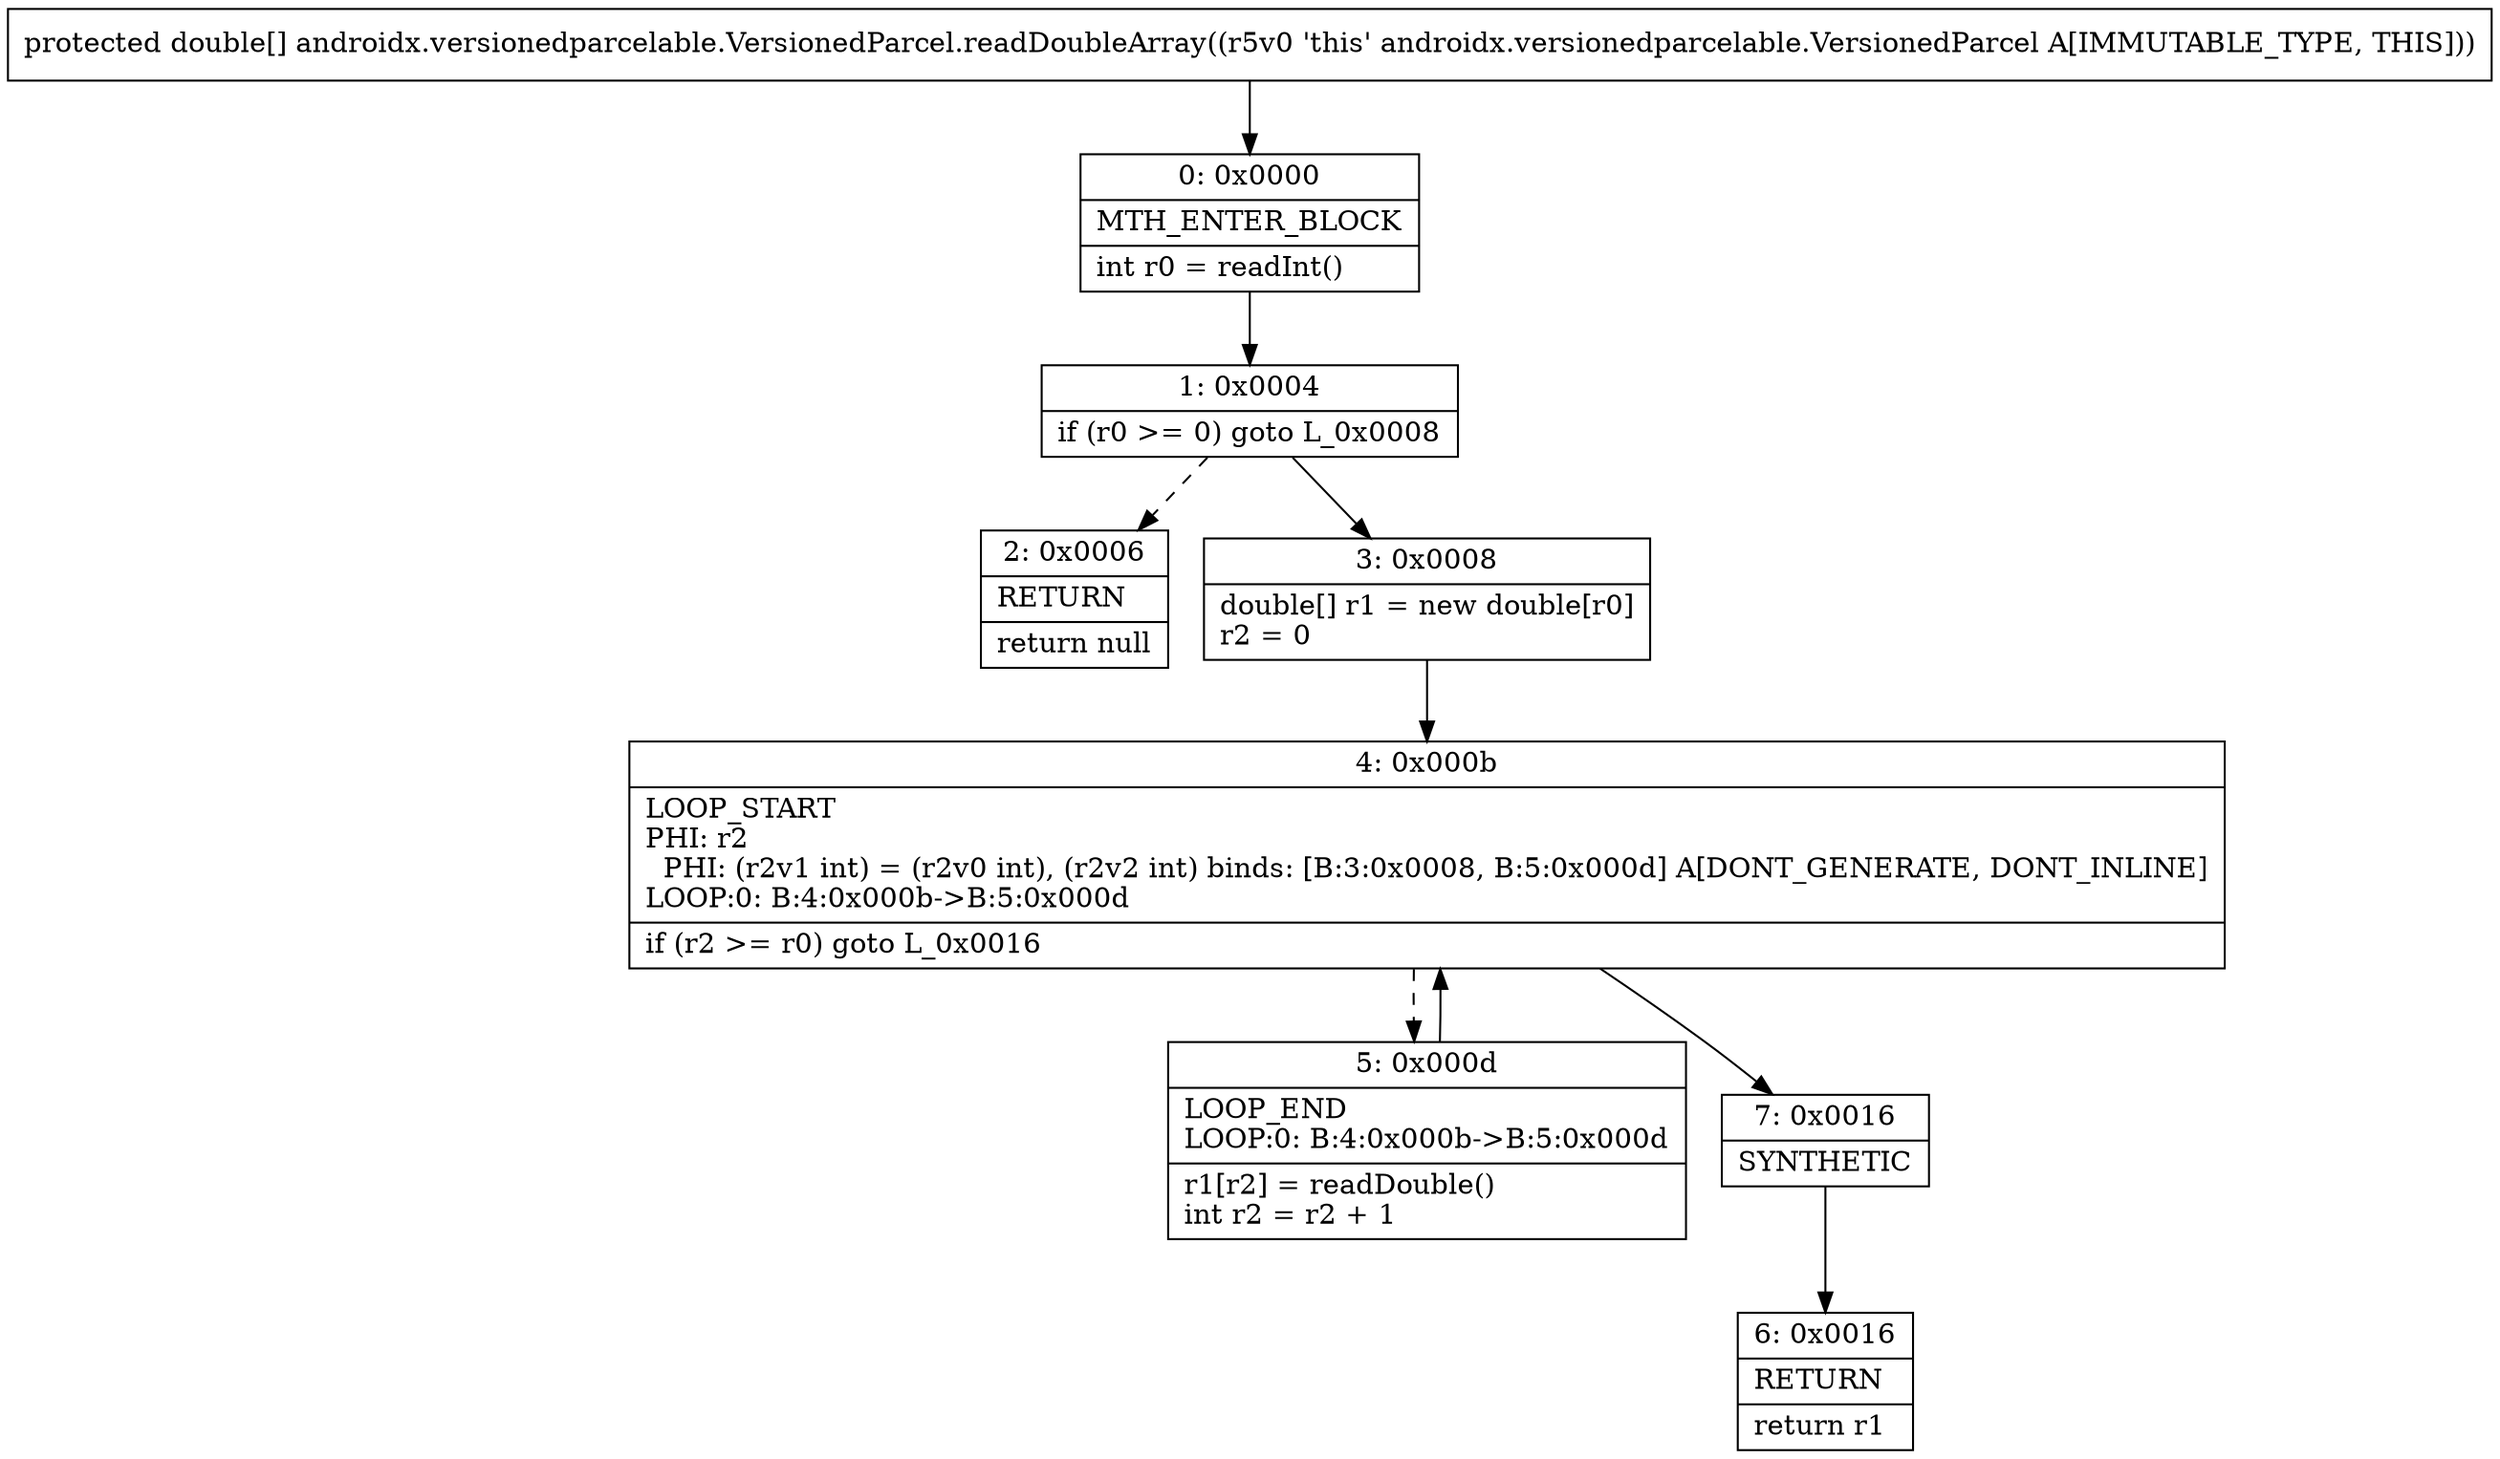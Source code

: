 digraph "CFG forandroidx.versionedparcelable.VersionedParcel.readDoubleArray()[D" {
Node_0 [shape=record,label="{0\:\ 0x0000|MTH_ENTER_BLOCK\l|int r0 = readInt()\l}"];
Node_1 [shape=record,label="{1\:\ 0x0004|if (r0 \>= 0) goto L_0x0008\l}"];
Node_2 [shape=record,label="{2\:\ 0x0006|RETURN\l|return null\l}"];
Node_3 [shape=record,label="{3\:\ 0x0008|double[] r1 = new double[r0]\lr2 = 0\l}"];
Node_4 [shape=record,label="{4\:\ 0x000b|LOOP_START\lPHI: r2 \l  PHI: (r2v1 int) = (r2v0 int), (r2v2 int) binds: [B:3:0x0008, B:5:0x000d] A[DONT_GENERATE, DONT_INLINE]\lLOOP:0: B:4:0x000b\-\>B:5:0x000d\l|if (r2 \>= r0) goto L_0x0016\l}"];
Node_5 [shape=record,label="{5\:\ 0x000d|LOOP_END\lLOOP:0: B:4:0x000b\-\>B:5:0x000d\l|r1[r2] = readDouble()\lint r2 = r2 + 1\l}"];
Node_6 [shape=record,label="{6\:\ 0x0016|RETURN\l|return r1\l}"];
Node_7 [shape=record,label="{7\:\ 0x0016|SYNTHETIC\l}"];
MethodNode[shape=record,label="{protected double[] androidx.versionedparcelable.VersionedParcel.readDoubleArray((r5v0 'this' androidx.versionedparcelable.VersionedParcel A[IMMUTABLE_TYPE, THIS])) }"];
MethodNode -> Node_0;
Node_0 -> Node_1;
Node_1 -> Node_2[style=dashed];
Node_1 -> Node_3;
Node_3 -> Node_4;
Node_4 -> Node_5[style=dashed];
Node_4 -> Node_7;
Node_5 -> Node_4;
Node_7 -> Node_6;
}

